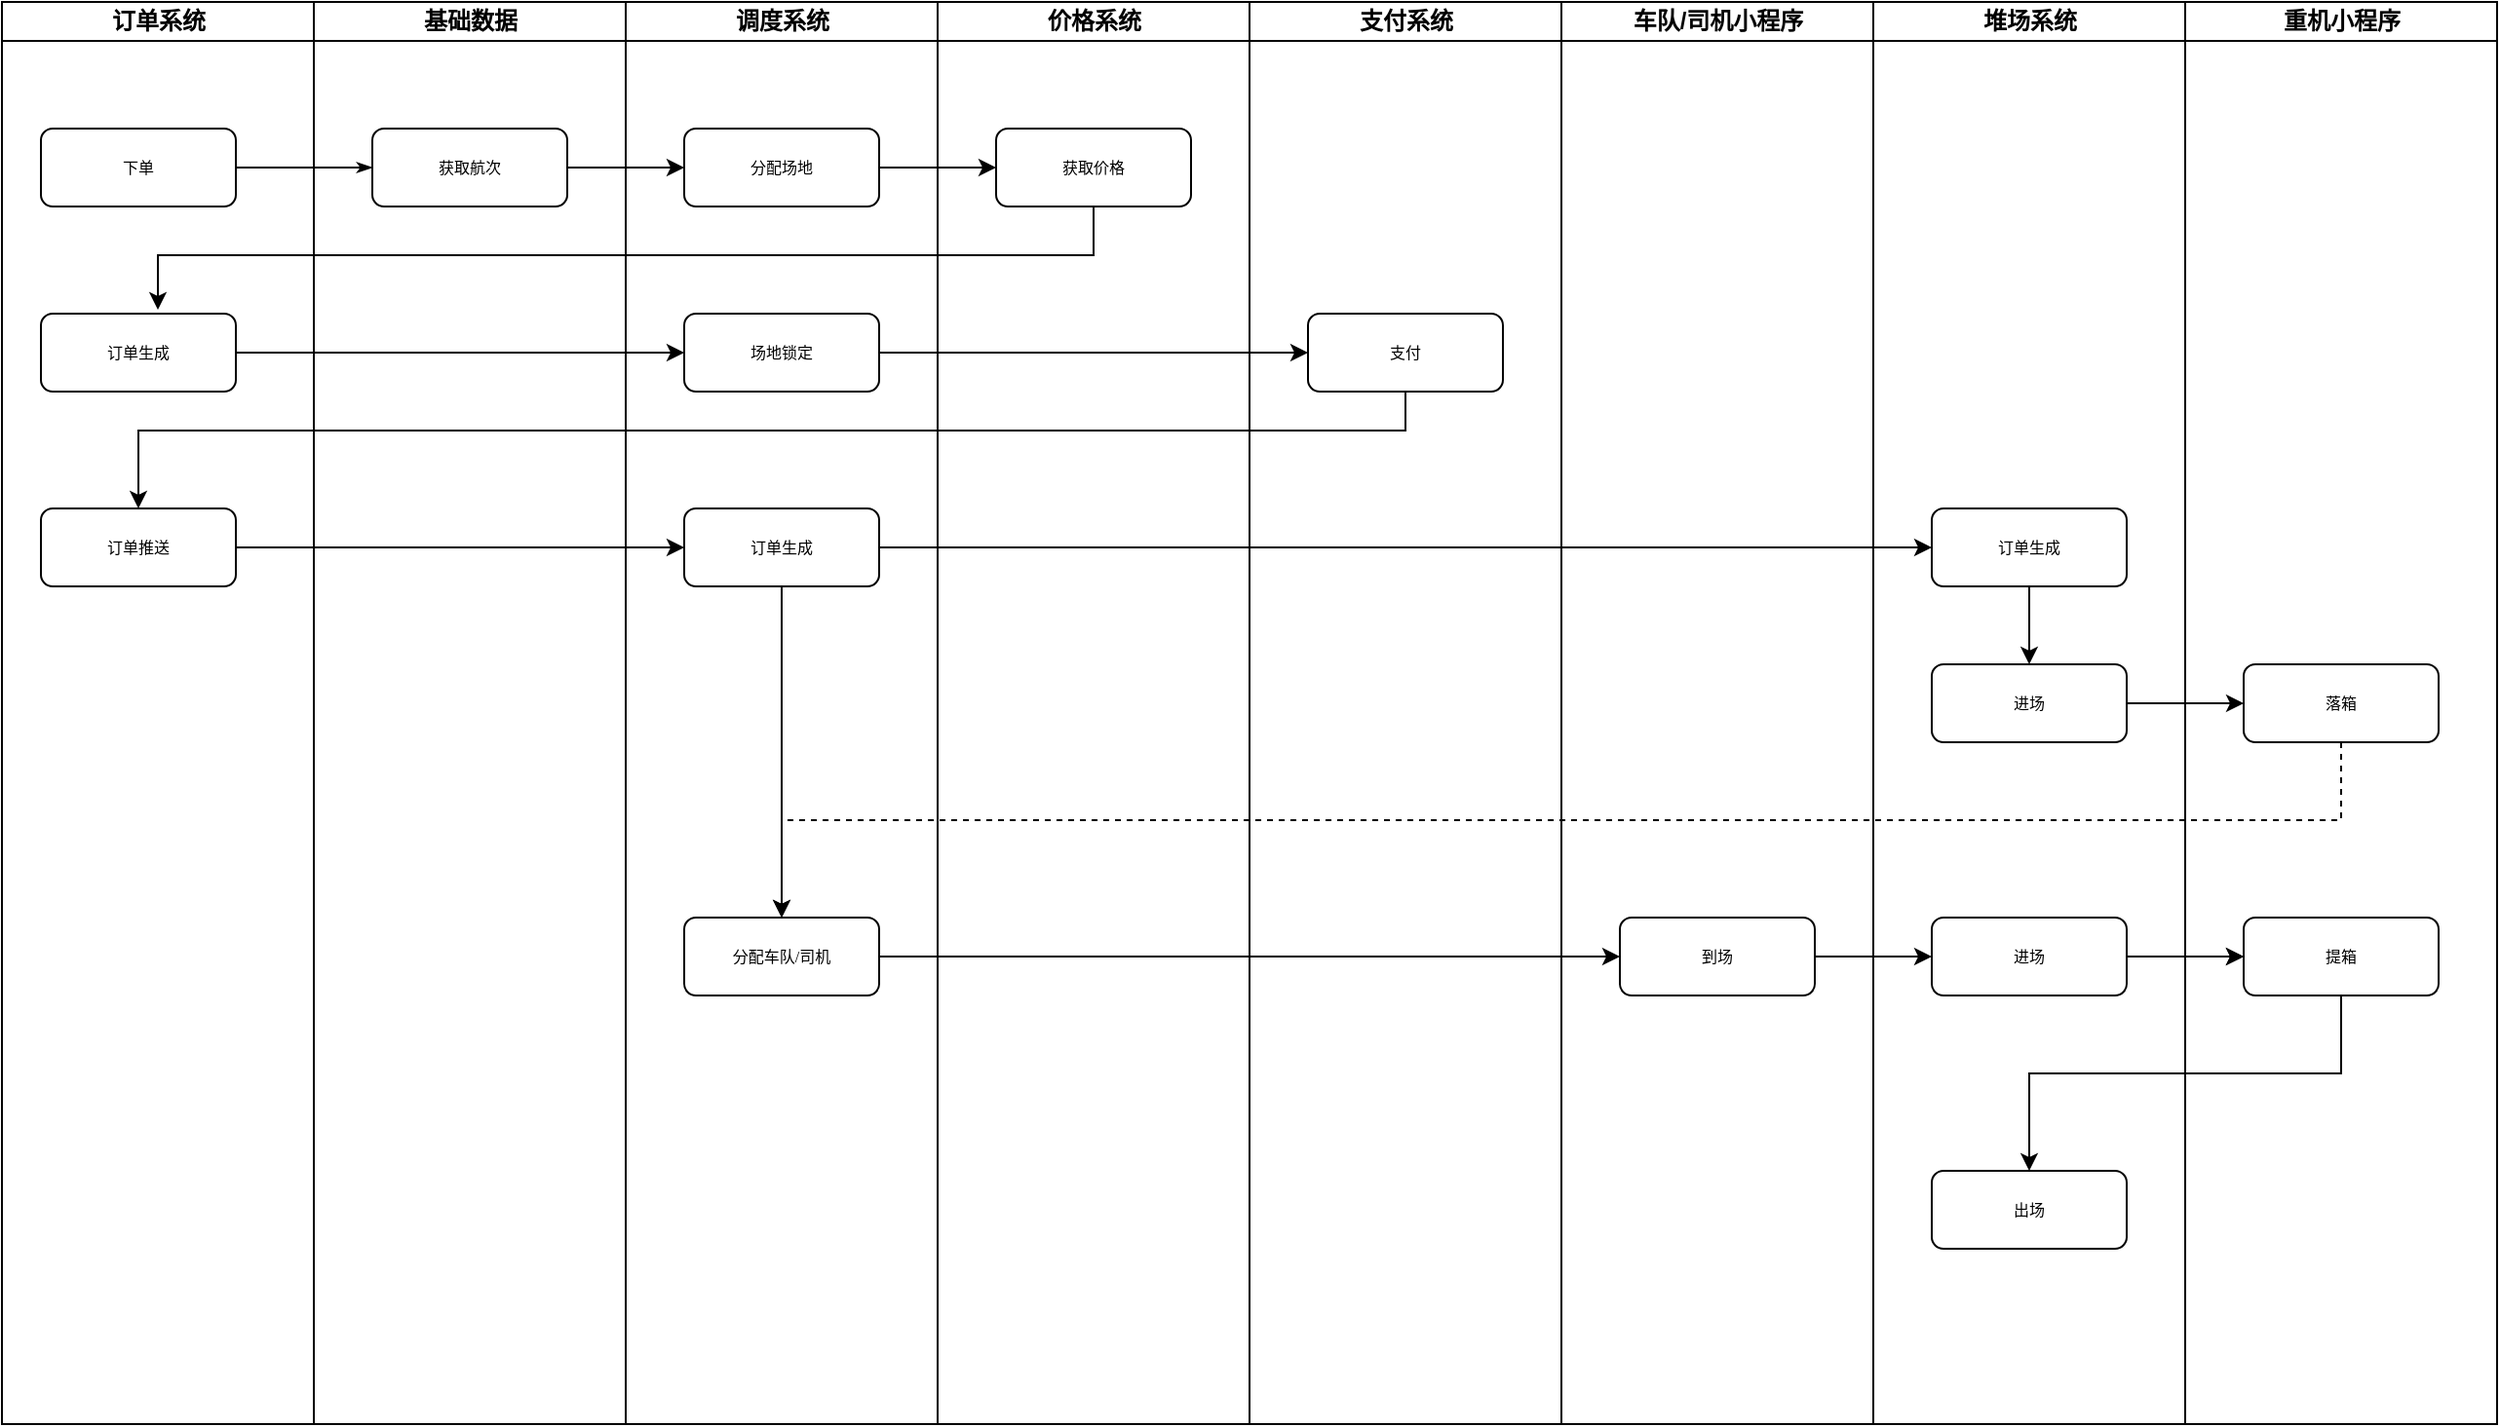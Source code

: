 <mxfile version="14.8.0" type="github"><diagram name="Page-1" id="74e2e168-ea6b-b213-b513-2b3c1d86103e"><mxGraphModel dx="1520" dy="997" grid="1" gridSize="10" guides="1" tooltips="1" connect="1" arrows="1" fold="1" page="1" pageScale="1" pageWidth="1100" pageHeight="850" background="none" math="0" shadow="0"><root><mxCell id="0"/><mxCell id="1" parent="0"/><mxCell id="77e6c97f196da883-7" value="车队/司机小程序" style="swimlane;html=1;startSize=20;" parent="1" vertex="1"><mxGeometry x="900" y="130" width="160" height="730" as="geometry"/></mxCell><mxCell id="4j0QmdxNdqsjYQywx_SV-141" value="到场" style="rounded=1;whiteSpace=wrap;html=1;shadow=0;labelBackgroundColor=none;strokeWidth=1;fontFamily=Verdana;fontSize=8;align=center;" vertex="1" parent="77e6c97f196da883-7"><mxGeometry x="30" y="470" width="100" height="40" as="geometry"/></mxCell><mxCell id="77e6c97f196da883-6" value="支付系统" style="swimlane;html=1;startSize=20;" parent="1" vertex="1"><mxGeometry x="740" y="130" width="160" height="730" as="geometry"/></mxCell><mxCell id="4j0QmdxNdqsjYQywx_SV-14" value="支付" style="rounded=1;whiteSpace=wrap;html=1;shadow=0;labelBackgroundColor=none;strokeWidth=1;fontFamily=Verdana;fontSize=8;align=center;" vertex="1" parent="77e6c97f196da883-6"><mxGeometry x="30" y="160" width="100" height="40" as="geometry"/></mxCell><mxCell id="77e6c97f196da883-5" value="价格系统" style="swimlane;html=1;startSize=20;" parent="1" vertex="1"><mxGeometry x="580" y="130" width="160" height="730" as="geometry"/></mxCell><mxCell id="4j0QmdxNdqsjYQywx_SV-11" value="获取价格" style="rounded=1;whiteSpace=wrap;html=1;shadow=0;labelBackgroundColor=none;strokeWidth=1;fontFamily=Verdana;fontSize=8;align=center;" vertex="1" parent="77e6c97f196da883-5"><mxGeometry x="30" y="65" width="100" height="40" as="geometry"/></mxCell><mxCell id="77e6c97f196da883-4" value="调度系统" style="swimlane;html=1;startSize=20;" parent="1" vertex="1"><mxGeometry x="420" y="130" width="160" height="730" as="geometry"/></mxCell><mxCell id="4j0QmdxNdqsjYQywx_SV-5" value="分配场地" style="rounded=1;whiteSpace=wrap;html=1;shadow=0;labelBackgroundColor=none;strokeWidth=1;fontFamily=Verdana;fontSize=8;align=center;" vertex="1" parent="77e6c97f196da883-4"><mxGeometry x="30" y="65" width="100" height="40" as="geometry"/></mxCell><mxCell id="4j0QmdxNdqsjYQywx_SV-13" value="场地锁定" style="rounded=1;whiteSpace=wrap;html=1;shadow=0;labelBackgroundColor=none;strokeWidth=1;fontFamily=Verdana;fontSize=8;align=center;" vertex="1" parent="77e6c97f196da883-4"><mxGeometry x="30" y="160" width="100" height="40" as="geometry"/></mxCell><mxCell id="4j0QmdxNdqsjYQywx_SV-140" value="分配车队/司机" style="rounded=1;whiteSpace=wrap;html=1;shadow=0;labelBackgroundColor=none;strokeWidth=1;fontFamily=Verdana;fontSize=8;align=center;" vertex="1" parent="77e6c97f196da883-4"><mxGeometry x="30" y="470" width="100" height="40" as="geometry"/></mxCell><mxCell id="4j0QmdxNdqsjYQywx_SV-166" style="edgeStyle=orthogonalEdgeStyle;rounded=0;orthogonalLoop=1;jettySize=auto;html=1;" edge="1" parent="77e6c97f196da883-4" source="4j0QmdxNdqsjYQywx_SV-163" target="4j0QmdxNdqsjYQywx_SV-140"><mxGeometry relative="1" as="geometry"/></mxCell><mxCell id="4j0QmdxNdqsjYQywx_SV-163" value="订单生成" style="rounded=1;whiteSpace=wrap;html=1;shadow=0;labelBackgroundColor=none;strokeWidth=1;fontFamily=Verdana;fontSize=8;align=center;" vertex="1" parent="77e6c97f196da883-4"><mxGeometry x="30" y="260" width="100" height="40" as="geometry"/></mxCell><mxCell id="4j0QmdxNdqsjYQywx_SV-6" value="" style="edgeStyle=orthogonalEdgeStyle;rounded=0;orthogonalLoop=1;jettySize=auto;html=1;" edge="1" parent="1" source="77e6c97f196da883-11" target="4j0QmdxNdqsjYQywx_SV-5"><mxGeometry relative="1" as="geometry"/></mxCell><mxCell id="77e6c97f196da883-3" value="基础数据" style="swimlane;html=1;startSize=20;" parent="1" vertex="1"><mxGeometry x="260" y="130" width="160" height="730" as="geometry"/></mxCell><mxCell id="77e6c97f196da883-11" value="获取航次" style="rounded=1;whiteSpace=wrap;html=1;shadow=0;labelBackgroundColor=none;strokeWidth=1;fontFamily=Verdana;fontSize=8;align=center;" parent="77e6c97f196da883-3" vertex="1"><mxGeometry x="30" y="65" width="100" height="40" as="geometry"/></mxCell><mxCell id="77e6c97f196da883-26" style="edgeStyle=orthogonalEdgeStyle;rounded=1;html=1;labelBackgroundColor=none;startArrow=none;startFill=0;startSize=5;endArrow=classicThin;endFill=1;endSize=5;jettySize=auto;orthogonalLoop=1;strokeWidth=1;fontFamily=Verdana;fontSize=8" parent="1" source="77e6c97f196da883-8" target="77e6c97f196da883-11" edge="1"><mxGeometry relative="1" as="geometry"/></mxCell><mxCell id="77e6c97f196da883-2" value="订单系统" style="swimlane;html=1;startSize=20;" parent="1" vertex="1"><mxGeometry x="100" y="130" width="160" height="730" as="geometry"/></mxCell><mxCell id="77e6c97f196da883-8" value="下单" style="rounded=1;whiteSpace=wrap;html=1;shadow=0;labelBackgroundColor=none;strokeWidth=1;fontFamily=Verdana;fontSize=8;align=center;" parent="77e6c97f196da883-2" vertex="1"><mxGeometry x="20" y="65" width="100" height="40" as="geometry"/></mxCell><mxCell id="4j0QmdxNdqsjYQywx_SV-12" value="订单生成" style="rounded=1;whiteSpace=wrap;html=1;shadow=0;labelBackgroundColor=none;strokeWidth=1;fontFamily=Verdana;fontSize=8;align=center;" vertex="1" parent="77e6c97f196da883-2"><mxGeometry x="20" y="160" width="100" height="40" as="geometry"/></mxCell><mxCell id="4j0QmdxNdqsjYQywx_SV-15" value="订单推送" style="rounded=1;whiteSpace=wrap;html=1;shadow=0;labelBackgroundColor=none;strokeWidth=1;fontFamily=Verdana;fontSize=8;align=center;" vertex="1" parent="77e6c97f196da883-2"><mxGeometry x="20" y="260" width="100" height="40" as="geometry"/></mxCell><mxCell id="4j0QmdxNdqsjYQywx_SV-136" value="堆场系统" style="swimlane;html=1;startSize=20;" vertex="1" parent="1"><mxGeometry x="1060" y="130" width="160" height="730" as="geometry"/></mxCell><mxCell id="4j0QmdxNdqsjYQywx_SV-143" value="进场" style="rounded=1;whiteSpace=wrap;html=1;shadow=0;labelBackgroundColor=none;strokeWidth=1;fontFamily=Verdana;fontSize=8;align=center;" vertex="1" parent="4j0QmdxNdqsjYQywx_SV-136"><mxGeometry x="30" y="470" width="100" height="40" as="geometry"/></mxCell><mxCell id="4j0QmdxNdqsjYQywx_SV-154" value="" style="edgeStyle=orthogonalEdgeStyle;rounded=0;orthogonalLoop=1;jettySize=auto;html=1;" edge="1" parent="4j0QmdxNdqsjYQywx_SV-136" source="4j0QmdxNdqsjYQywx_SV-16" target="4j0QmdxNdqsjYQywx_SV-26"><mxGeometry relative="1" as="geometry"/></mxCell><mxCell id="4j0QmdxNdqsjYQywx_SV-16" value="订单生成" style="rounded=1;whiteSpace=wrap;html=1;shadow=0;labelBackgroundColor=none;strokeWidth=1;fontFamily=Verdana;fontSize=8;align=center;" vertex="1" parent="4j0QmdxNdqsjYQywx_SV-136"><mxGeometry x="30" y="260" width="100" height="40" as="geometry"/></mxCell><mxCell id="4j0QmdxNdqsjYQywx_SV-26" value="进场" style="rounded=1;whiteSpace=wrap;html=1;shadow=0;labelBackgroundColor=none;strokeWidth=1;fontFamily=Verdana;fontSize=8;align=center;" vertex="1" parent="4j0QmdxNdqsjYQywx_SV-136"><mxGeometry x="30" y="340" width="100" height="40" as="geometry"/></mxCell><mxCell id="4j0QmdxNdqsjYQywx_SV-144" value="出场" style="rounded=1;whiteSpace=wrap;html=1;shadow=0;labelBackgroundColor=none;strokeWidth=1;fontFamily=Verdana;fontSize=8;align=center;" vertex="1" parent="4j0QmdxNdqsjYQywx_SV-136"><mxGeometry x="30" y="600" width="100" height="40" as="geometry"/></mxCell><mxCell id="4j0QmdxNdqsjYQywx_SV-138" value="重机小程序" style="swimlane;html=1;startSize=20;" vertex="1" parent="1"><mxGeometry x="1220" y="130" width="160" height="730" as="geometry"/></mxCell><mxCell id="4j0QmdxNdqsjYQywx_SV-139" value="落箱" style="rounded=1;whiteSpace=wrap;html=1;shadow=0;labelBackgroundColor=none;strokeWidth=1;fontFamily=Verdana;fontSize=8;align=center;" vertex="1" parent="4j0QmdxNdqsjYQywx_SV-138"><mxGeometry x="30" y="340" width="100" height="40" as="geometry"/></mxCell><mxCell id="4j0QmdxNdqsjYQywx_SV-142" value="提箱" style="rounded=1;whiteSpace=wrap;html=1;shadow=0;labelBackgroundColor=none;strokeWidth=1;fontFamily=Verdana;fontSize=8;align=center;" vertex="1" parent="4j0QmdxNdqsjYQywx_SV-138"><mxGeometry x="30" y="470" width="100" height="40" as="geometry"/></mxCell><mxCell id="4j0QmdxNdqsjYQywx_SV-146" value="" style="edgeStyle=orthogonalEdgeStyle;rounded=0;orthogonalLoop=1;jettySize=auto;html=1;" edge="1" parent="1" source="4j0QmdxNdqsjYQywx_SV-5" target="4j0QmdxNdqsjYQywx_SV-11"><mxGeometry relative="1" as="geometry"/></mxCell><mxCell id="4j0QmdxNdqsjYQywx_SV-147" style="edgeStyle=orthogonalEdgeStyle;rounded=0;orthogonalLoop=1;jettySize=auto;html=1;entryX=0.6;entryY=-0.05;entryDx=0;entryDy=0;entryPerimeter=0;" edge="1" parent="1" source="4j0QmdxNdqsjYQywx_SV-11" target="4j0QmdxNdqsjYQywx_SV-12"><mxGeometry relative="1" as="geometry"><Array as="points"><mxPoint x="660" y="260"/><mxPoint x="180" y="260"/></Array></mxGeometry></mxCell><mxCell id="4j0QmdxNdqsjYQywx_SV-148" style="edgeStyle=orthogonalEdgeStyle;rounded=0;orthogonalLoop=1;jettySize=auto;html=1;" edge="1" parent="1" source="4j0QmdxNdqsjYQywx_SV-12" target="4j0QmdxNdqsjYQywx_SV-13"><mxGeometry relative="1" as="geometry"/></mxCell><mxCell id="4j0QmdxNdqsjYQywx_SV-149" style="edgeStyle=orthogonalEdgeStyle;rounded=0;orthogonalLoop=1;jettySize=auto;html=1;entryX=0;entryY=0.5;entryDx=0;entryDy=0;" edge="1" parent="1" source="4j0QmdxNdqsjYQywx_SV-13" target="4j0QmdxNdqsjYQywx_SV-14"><mxGeometry relative="1" as="geometry"/></mxCell><mxCell id="4j0QmdxNdqsjYQywx_SV-152" style="edgeStyle=orthogonalEdgeStyle;rounded=0;orthogonalLoop=1;jettySize=auto;html=1;" edge="1" parent="1" source="4j0QmdxNdqsjYQywx_SV-14" target="4j0QmdxNdqsjYQywx_SV-15"><mxGeometry relative="1" as="geometry"><Array as="points"><mxPoint x="820" y="350"/><mxPoint x="170" y="350"/></Array></mxGeometry></mxCell><mxCell id="4j0QmdxNdqsjYQywx_SV-155" value="" style="edgeStyle=orthogonalEdgeStyle;rounded=0;orthogonalLoop=1;jettySize=auto;html=1;" edge="1" parent="1" source="4j0QmdxNdqsjYQywx_SV-26" target="4j0QmdxNdqsjYQywx_SV-139"><mxGeometry relative="1" as="geometry"/></mxCell><mxCell id="4j0QmdxNdqsjYQywx_SV-156" style="edgeStyle=orthogonalEdgeStyle;rounded=0;orthogonalLoop=1;jettySize=auto;html=1;" edge="1" parent="1" source="4j0QmdxNdqsjYQywx_SV-140" target="4j0QmdxNdqsjYQywx_SV-141"><mxGeometry relative="1" as="geometry"/></mxCell><mxCell id="4j0QmdxNdqsjYQywx_SV-157" value="" style="edgeStyle=orthogonalEdgeStyle;rounded=0;orthogonalLoop=1;jettySize=auto;html=1;" edge="1" parent="1" source="4j0QmdxNdqsjYQywx_SV-141" target="4j0QmdxNdqsjYQywx_SV-143"><mxGeometry relative="1" as="geometry"/></mxCell><mxCell id="4j0QmdxNdqsjYQywx_SV-158" value="" style="edgeStyle=orthogonalEdgeStyle;rounded=0;orthogonalLoop=1;jettySize=auto;html=1;" edge="1" parent="1" source="4j0QmdxNdqsjYQywx_SV-143" target="4j0QmdxNdqsjYQywx_SV-142"><mxGeometry relative="1" as="geometry"/></mxCell><mxCell id="4j0QmdxNdqsjYQywx_SV-159" style="edgeStyle=orthogonalEdgeStyle;rounded=0;orthogonalLoop=1;jettySize=auto;html=1;" edge="1" parent="1" source="4j0QmdxNdqsjYQywx_SV-142" target="4j0QmdxNdqsjYQywx_SV-144"><mxGeometry relative="1" as="geometry"><Array as="points"><mxPoint x="1300" y="680"/><mxPoint x="1140" y="680"/></Array></mxGeometry></mxCell><mxCell id="4j0QmdxNdqsjYQywx_SV-160" style="edgeStyle=orthogonalEdgeStyle;rounded=0;orthogonalLoop=1;jettySize=auto;html=1;dashed=1;" edge="1" parent="1" source="4j0QmdxNdqsjYQywx_SV-139" target="4j0QmdxNdqsjYQywx_SV-140"><mxGeometry relative="1" as="geometry"><Array as="points"><mxPoint x="1300" y="550"/><mxPoint x="500" y="550"/></Array></mxGeometry></mxCell><mxCell id="4j0QmdxNdqsjYQywx_SV-161" value="" style="edgeStyle=orthogonalEdgeStyle;rounded=0;orthogonalLoop=1;jettySize=auto;html=1;" edge="1" parent="1" source="4j0QmdxNdqsjYQywx_SV-143" target="4j0QmdxNdqsjYQywx_SV-142"><mxGeometry relative="1" as="geometry"/></mxCell><mxCell id="4j0QmdxNdqsjYQywx_SV-164" style="edgeStyle=orthogonalEdgeStyle;rounded=0;orthogonalLoop=1;jettySize=auto;html=1;entryX=0;entryY=0.5;entryDx=0;entryDy=0;" edge="1" parent="1" source="4j0QmdxNdqsjYQywx_SV-15" target="4j0QmdxNdqsjYQywx_SV-163"><mxGeometry relative="1" as="geometry"/></mxCell><mxCell id="4j0QmdxNdqsjYQywx_SV-165" style="edgeStyle=orthogonalEdgeStyle;rounded=0;orthogonalLoop=1;jettySize=auto;html=1;entryX=0;entryY=0.5;entryDx=0;entryDy=0;" edge="1" parent="1" source="4j0QmdxNdqsjYQywx_SV-163" target="4j0QmdxNdqsjYQywx_SV-16"><mxGeometry relative="1" as="geometry"/></mxCell></root></mxGraphModel></diagram></mxfile>